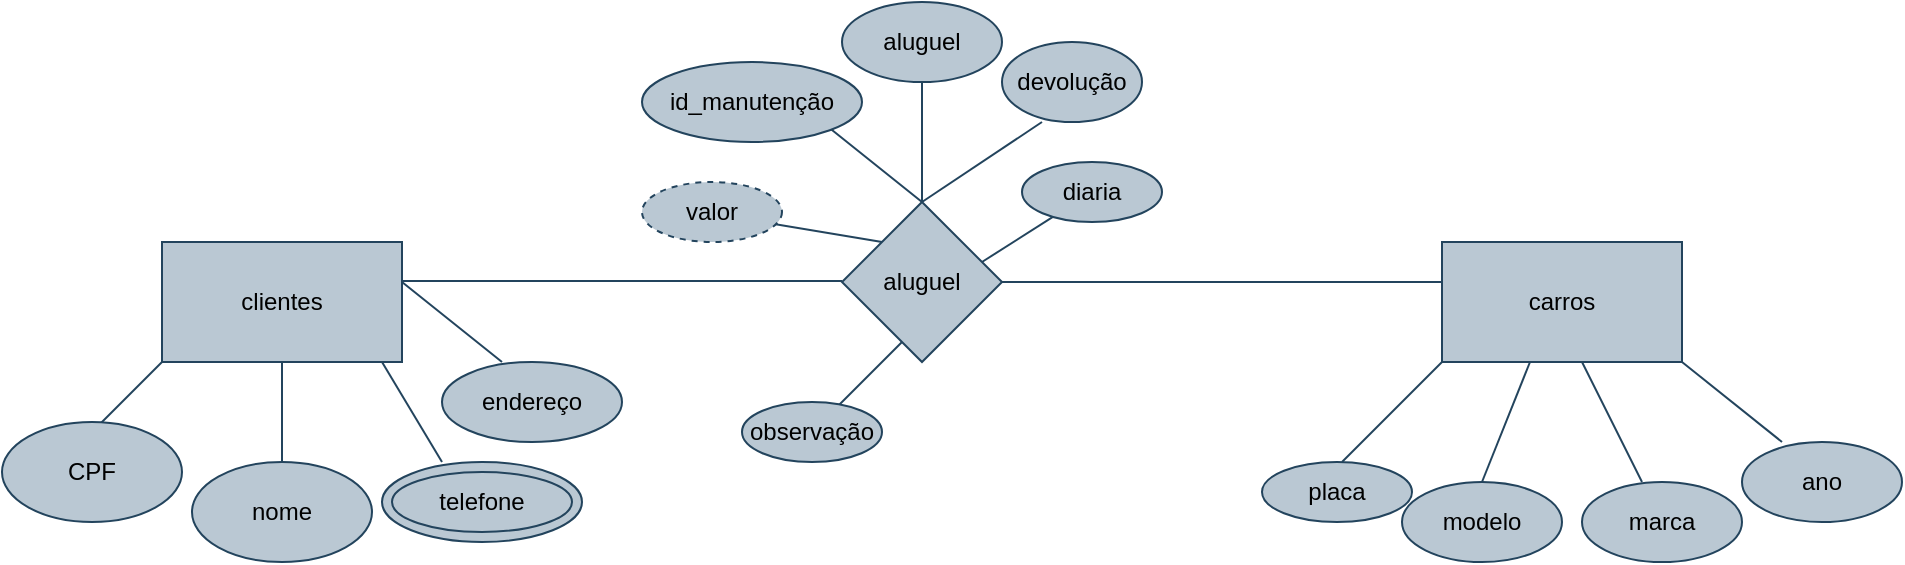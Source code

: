 <mxfile version="21.0.4" type="device"><diagram name="Página-1" id="WxG5qBAinkCCdf1Ma-LH"><mxGraphModel dx="1434" dy="796" grid="1" gridSize="10" guides="1" tooltips="1" connect="1" arrows="1" fold="1" page="1" pageScale="1" pageWidth="827" pageHeight="1169" math="0" shadow="0"><root><mxCell id="0"/><mxCell id="1" parent="0"/><mxCell id="eYA-lw6zLSoJnl6bJqKW-1" value="aluguel" style="rhombus;whiteSpace=wrap;html=1;fillColor=#bac8d3;strokeColor=#23445d;" vertex="1" parent="1"><mxGeometry x="450" y="310" width="80" height="80" as="geometry"/></mxCell><mxCell id="eYA-lw6zLSoJnl6bJqKW-3" value="clientes" style="rounded=0;whiteSpace=wrap;html=1;fillColor=#bac8d3;strokeColor=#23445d;" vertex="1" parent="1"><mxGeometry x="110" y="330" width="120" height="60" as="geometry"/></mxCell><mxCell id="eYA-lw6zLSoJnl6bJqKW-4" value="" style="endArrow=none;html=1;rounded=0;fillColor=#bac8d3;strokeColor=#23445d;" edge="1" parent="1"><mxGeometry width="50" height="50" relative="1" as="geometry"><mxPoint x="60" y="440" as="sourcePoint"/><mxPoint x="110" y="390" as="targetPoint"/></mxGeometry></mxCell><mxCell id="eYA-lw6zLSoJnl6bJqKW-5" value="CPF" style="ellipse;whiteSpace=wrap;html=1;fillColor=#bac8d3;strokeColor=#23445d;" vertex="1" parent="1"><mxGeometry x="30" y="420" width="90" height="50" as="geometry"/></mxCell><mxCell id="eYA-lw6zLSoJnl6bJqKW-6" value="nome" style="ellipse;whiteSpace=wrap;html=1;fillColor=#bac8d3;strokeColor=#23445d;" vertex="1" parent="1"><mxGeometry x="125" y="440" width="90" height="50" as="geometry"/></mxCell><mxCell id="eYA-lw6zLSoJnl6bJqKW-7" value="" style="endArrow=none;html=1;rounded=0;fillColor=#bac8d3;strokeColor=#23445d;" edge="1" parent="1"><mxGeometry width="50" height="50" relative="1" as="geometry"><mxPoint x="170" y="440" as="sourcePoint"/><mxPoint x="170" y="390" as="targetPoint"/></mxGeometry></mxCell><mxCell id="eYA-lw6zLSoJnl6bJqKW-8" value="" style="endArrow=none;html=1;rounded=0;fillColor=#bac8d3;strokeColor=#23445d;" edge="1" parent="1"><mxGeometry width="50" height="50" relative="1" as="geometry"><mxPoint x="250" y="440" as="sourcePoint"/><mxPoint x="220" y="390" as="targetPoint"/></mxGeometry></mxCell><mxCell id="eYA-lw6zLSoJnl6bJqKW-10" value="" style="ellipse;whiteSpace=wrap;html=1;fillColor=#bac8d3;strokeColor=#23445d;" vertex="1" parent="1"><mxGeometry x="220" y="440" width="100" height="40" as="geometry"/></mxCell><mxCell id="eYA-lw6zLSoJnl6bJqKW-11" value="telefone" style="ellipse;whiteSpace=wrap;html=1;fillColor=#bac8d3;strokeColor=#23445d;" vertex="1" parent="1"><mxGeometry x="225" y="445" width="90" height="30" as="geometry"/></mxCell><mxCell id="eYA-lw6zLSoJnl6bJqKW-12" value="endereço" style="ellipse;whiteSpace=wrap;html=1;fillColor=#bac8d3;strokeColor=#23445d;" vertex="1" parent="1"><mxGeometry x="250" y="390" width="90" height="40" as="geometry"/></mxCell><mxCell id="eYA-lw6zLSoJnl6bJqKW-13" value="" style="endArrow=none;html=1;rounded=0;fillColor=#bac8d3;strokeColor=#23445d;" edge="1" parent="1"><mxGeometry width="50" height="50" relative="1" as="geometry"><mxPoint x="280" y="390" as="sourcePoint"/><mxPoint x="230" y="350" as="targetPoint"/></mxGeometry></mxCell><mxCell id="eYA-lw6zLSoJnl6bJqKW-22" value="carros" style="rounded=0;whiteSpace=wrap;html=1;fillColor=#bac8d3;strokeColor=#23445d;" vertex="1" parent="1"><mxGeometry x="750" y="330" width="120" height="60" as="geometry"/></mxCell><mxCell id="eYA-lw6zLSoJnl6bJqKW-24" value="placa" style="ellipse;whiteSpace=wrap;html=1;fillColor=#bac8d3;strokeColor=#23445d;" vertex="1" parent="1"><mxGeometry x="660" y="440" width="75" height="30" as="geometry"/></mxCell><mxCell id="eYA-lw6zLSoJnl6bJqKW-25" value="" style="endArrow=none;html=1;rounded=0;fillColor=#bac8d3;strokeColor=#23445d;" edge="1" parent="1"><mxGeometry width="50" height="50" relative="1" as="geometry"><mxPoint x="700" y="440" as="sourcePoint"/><mxPoint x="750" y="390" as="targetPoint"/></mxGeometry></mxCell><mxCell id="eYA-lw6zLSoJnl6bJqKW-26" value="" style="endArrow=none;html=1;rounded=0;fillColor=#bac8d3;strokeColor=#23445d;" edge="1" parent="1"><mxGeometry width="50" height="50" relative="1" as="geometry"><mxPoint x="770" y="450" as="sourcePoint"/><mxPoint x="794" y="390" as="targetPoint"/></mxGeometry></mxCell><mxCell id="eYA-lw6zLSoJnl6bJqKW-28" value="modelo" style="ellipse;whiteSpace=wrap;html=1;fillColor=#bac8d3;strokeColor=#23445d;" vertex="1" parent="1"><mxGeometry x="730" y="450" width="80" height="40" as="geometry"/></mxCell><mxCell id="eYA-lw6zLSoJnl6bJqKW-29" value="" style="endArrow=none;html=1;rounded=0;fillColor=#bac8d3;strokeColor=#23445d;" edge="1" parent="1"><mxGeometry width="50" height="50" relative="1" as="geometry"><mxPoint x="850" y="450" as="sourcePoint"/><mxPoint x="820" y="390" as="targetPoint"/></mxGeometry></mxCell><mxCell id="eYA-lw6zLSoJnl6bJqKW-30" value="marca" style="ellipse;whiteSpace=wrap;html=1;fillColor=#bac8d3;strokeColor=#23445d;" vertex="1" parent="1"><mxGeometry x="820" y="450" width="80" height="40" as="geometry"/></mxCell><mxCell id="eYA-lw6zLSoJnl6bJqKW-31" value="" style="endArrow=none;html=1;rounded=0;fillColor=#bac8d3;strokeColor=#23445d;" edge="1" parent="1"><mxGeometry width="50" height="50" relative="1" as="geometry"><mxPoint x="920" y="430" as="sourcePoint"/><mxPoint x="870" y="390" as="targetPoint"/></mxGeometry></mxCell><mxCell id="eYA-lw6zLSoJnl6bJqKW-32" value="ano" style="ellipse;whiteSpace=wrap;html=1;fillColor=#bac8d3;strokeColor=#23445d;" vertex="1" parent="1"><mxGeometry x="900" y="430" width="80" height="40" as="geometry"/></mxCell><mxCell id="eYA-lw6zLSoJnl6bJqKW-33" value="" style="endArrow=none;html=1;rounded=0;fillColor=#bac8d3;strokeColor=#23445d;" edge="1" parent="1"><mxGeometry width="50" height="50" relative="1" as="geometry"><mxPoint x="440" y="270" as="sourcePoint"/><mxPoint x="490" y="310" as="targetPoint"/></mxGeometry></mxCell><mxCell id="eYA-lw6zLSoJnl6bJqKW-34" value="id_manutenção" style="ellipse;whiteSpace=wrap;html=1;fillColor=#bac8d3;strokeColor=#23445d;" vertex="1" parent="1"><mxGeometry x="350" y="240" width="110" height="40" as="geometry"/></mxCell><mxCell id="eYA-lw6zLSoJnl6bJqKW-35" value="" style="endArrow=none;html=1;rounded=0;fillColor=#bac8d3;strokeColor=#23445d;" edge="1" parent="1"><mxGeometry width="50" height="50" relative="1" as="geometry"><mxPoint x="490" y="310" as="sourcePoint"/><mxPoint x="490" y="250" as="targetPoint"/></mxGeometry></mxCell><mxCell id="eYA-lw6zLSoJnl6bJqKW-36" value="aluguel" style="ellipse;whiteSpace=wrap;html=1;fillColor=#bac8d3;strokeColor=#23445d;" vertex="1" parent="1"><mxGeometry x="450" y="210" width="80" height="40" as="geometry"/></mxCell><mxCell id="eYA-lw6zLSoJnl6bJqKW-37" value="" style="endArrow=none;html=1;rounded=0;fillColor=#bac8d3;strokeColor=#23445d;" edge="1" parent="1"><mxGeometry width="50" height="50" relative="1" as="geometry"><mxPoint x="490" y="310" as="sourcePoint"/><mxPoint x="550" y="270" as="targetPoint"/></mxGeometry></mxCell><mxCell id="eYA-lw6zLSoJnl6bJqKW-38" value="devolução" style="ellipse;whiteSpace=wrap;html=1;fillColor=#bac8d3;strokeColor=#23445d;" vertex="1" parent="1"><mxGeometry x="530" y="230" width="70" height="40" as="geometry"/></mxCell><mxCell id="eYA-lw6zLSoJnl6bJqKW-39" value="" style="endArrow=none;html=1;rounded=0;fillColor=#bac8d3;strokeColor=#23445d;" edge="1" parent="1" target="eYA-lw6zLSoJnl6bJqKW-40"><mxGeometry width="50" height="50" relative="1" as="geometry"><mxPoint x="520" y="340" as="sourcePoint"/><mxPoint x="580" y="310" as="targetPoint"/></mxGeometry></mxCell><mxCell id="eYA-lw6zLSoJnl6bJqKW-40" value="diaria" style="ellipse;whiteSpace=wrap;html=1;fillColor=#bac8d3;strokeColor=#23445d;" vertex="1" parent="1"><mxGeometry x="540" y="290" width="70" height="30" as="geometry"/></mxCell><mxCell id="eYA-lw6zLSoJnl6bJqKW-41" value="" style="endArrow=none;html=1;rounded=0;fillColor=#bac8d3;strokeColor=#23445d;" edge="1" parent="1"><mxGeometry width="50" height="50" relative="1" as="geometry"><mxPoint x="410" y="320" as="sourcePoint"/><mxPoint x="470" y="330" as="targetPoint"/></mxGeometry></mxCell><mxCell id="eYA-lw6zLSoJnl6bJqKW-42" value="valor" style="ellipse;whiteSpace=wrap;html=1;fillColor=#bac8d3;strokeColor=#23445d;dashed=1;" vertex="1" parent="1"><mxGeometry x="350" y="300" width="70" height="30" as="geometry"/></mxCell><mxCell id="eYA-lw6zLSoJnl6bJqKW-43" value="" style="endArrow=none;html=1;rounded=0;fillColor=#bac8d3;strokeColor=#23445d;" edge="1" parent="1"><mxGeometry width="50" height="50" relative="1" as="geometry"><mxPoint x="750" y="350" as="sourcePoint"/><mxPoint x="530" y="350" as="targetPoint"/></mxGeometry></mxCell><mxCell id="eYA-lw6zLSoJnl6bJqKW-44" value="" style="endArrow=none;html=1;rounded=0;fillColor=#bac8d3;strokeColor=#23445d;" edge="1" parent="1"><mxGeometry width="50" height="50" relative="1" as="geometry"><mxPoint x="450" y="349.5" as="sourcePoint"/><mxPoint x="230" y="349.5" as="targetPoint"/></mxGeometry></mxCell><mxCell id="eYA-lw6zLSoJnl6bJqKW-45" value="" style="endArrow=none;html=1;rounded=0;fillColor=#bac8d3;strokeColor=#23445d;" edge="1" parent="1"><mxGeometry width="50" height="50" relative="1" as="geometry"><mxPoint x="430" y="430" as="sourcePoint"/><mxPoint x="480" y="380" as="targetPoint"/></mxGeometry></mxCell><mxCell id="eYA-lw6zLSoJnl6bJqKW-46" value="observação" style="ellipse;whiteSpace=wrap;html=1;fillColor=#bac8d3;strokeColor=#23445d;" vertex="1" parent="1"><mxGeometry x="400" y="410" width="70" height="30" as="geometry"/></mxCell></root></mxGraphModel></diagram></mxfile>